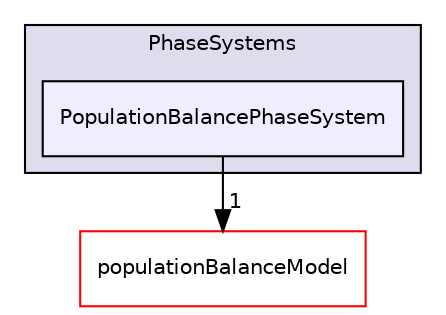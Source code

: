 digraph "src/phaseSystemModels/reactingEulerFoam/phaseSystems/PhaseSystems/PopulationBalancePhaseSystem" {
  bgcolor=transparent;
  compound=true
  node [ fontsize="10", fontname="Helvetica"];
  edge [ labelfontsize="10", labelfontname="Helvetica"];
  subgraph clusterdir_a7327b39a6c21bd7cb6ad15cb00d59b5 {
    graph [ bgcolor="#ddddee", pencolor="black", label="PhaseSystems" fontname="Helvetica", fontsize="10", URL="dir_a7327b39a6c21bd7cb6ad15cb00d59b5.html"]
  dir_b828fbd4afd2b04571f65356251d073c [shape=box, label="PopulationBalancePhaseSystem", style="filled", fillcolor="#eeeeff", pencolor="black", URL="dir_b828fbd4afd2b04571f65356251d073c.html"];
  }
  dir_4a6d1fbad301874a73ea01594d41bbe5 [shape=box label="populationBalanceModel" color="red" URL="dir_4a6d1fbad301874a73ea01594d41bbe5.html"];
  dir_b828fbd4afd2b04571f65356251d073c->dir_4a6d1fbad301874a73ea01594d41bbe5 [headlabel="1", labeldistance=1.5 headhref="dir_003257_000852.html"];
}

